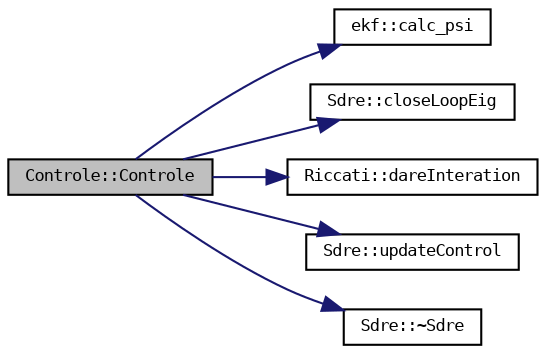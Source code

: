 digraph "Controle::Controle"
{
 // LATEX_PDF_SIZE
  bgcolor="transparent";
  edge [fontname="DejaVuSansMono",fontsize="8",labelfontname="DejaVuSansMono",labelfontsize="8"];
  node [fontname="DejaVuSansMono",fontsize="8",shape=record];
  rankdir="LR";
  Node1 [label="Controle::Controle",height=0.2,width=0.4,color="black", fillcolor="grey75", style="filled", fontcolor="black",tooltip="Construct a new Controle:: Controle object."];
  Node1 -> Node2 [color="midnightblue",fontsize="8",style="solid",fontname="DejaVuSansMono"];
  Node2 [label="ekf::calc_psi",height=0.2,width=0.4,color="black",URL="$namespaceekf.html#a12f4cfdfc4baad066351f122771205a0",tooltip="Calcula, a partir de um quatérnio de atitude, o valor do ângulo Psi em Radianos."];
  Node1 -> Node3 [color="midnightblue",fontsize="8",style="solid",fontname="DejaVuSansMono"];
  Node3 [label="Sdre::closeLoopEig",height=0.2,width=0.4,color="black",URL="$classSdre.html#a4848cfbce14035e6b3733a628de9e24f",tooltip=" "];
  Node1 -> Node4 [color="midnightblue",fontsize="8",style="solid",fontname="DejaVuSansMono"];
  Node4 [label="Riccati::dareInteration",height=0.2,width=0.4,color="black",URL="$classRiccati.html#a5b6c65a7a7682f505494331eee41545f",tooltip=" "];
  Node1 -> Node5 [color="midnightblue",fontsize="8",style="solid",fontname="DejaVuSansMono"];
  Node5 [label="Sdre::updateControl",height=0.2,width=0.4,color="black",URL="$classSdre.html#af2f380ec3d018b60686e304ca7026846",tooltip=" "];
  Node1 -> Node6 [color="midnightblue",fontsize="8",style="solid",fontname="DejaVuSansMono"];
  Node6 [label="Sdre::~Sdre",height=0.2,width=0.4,color="black",URL="$classSdre.html#a887dbd01f9f6846839114a4d5ff64102",tooltip=" "];
}
